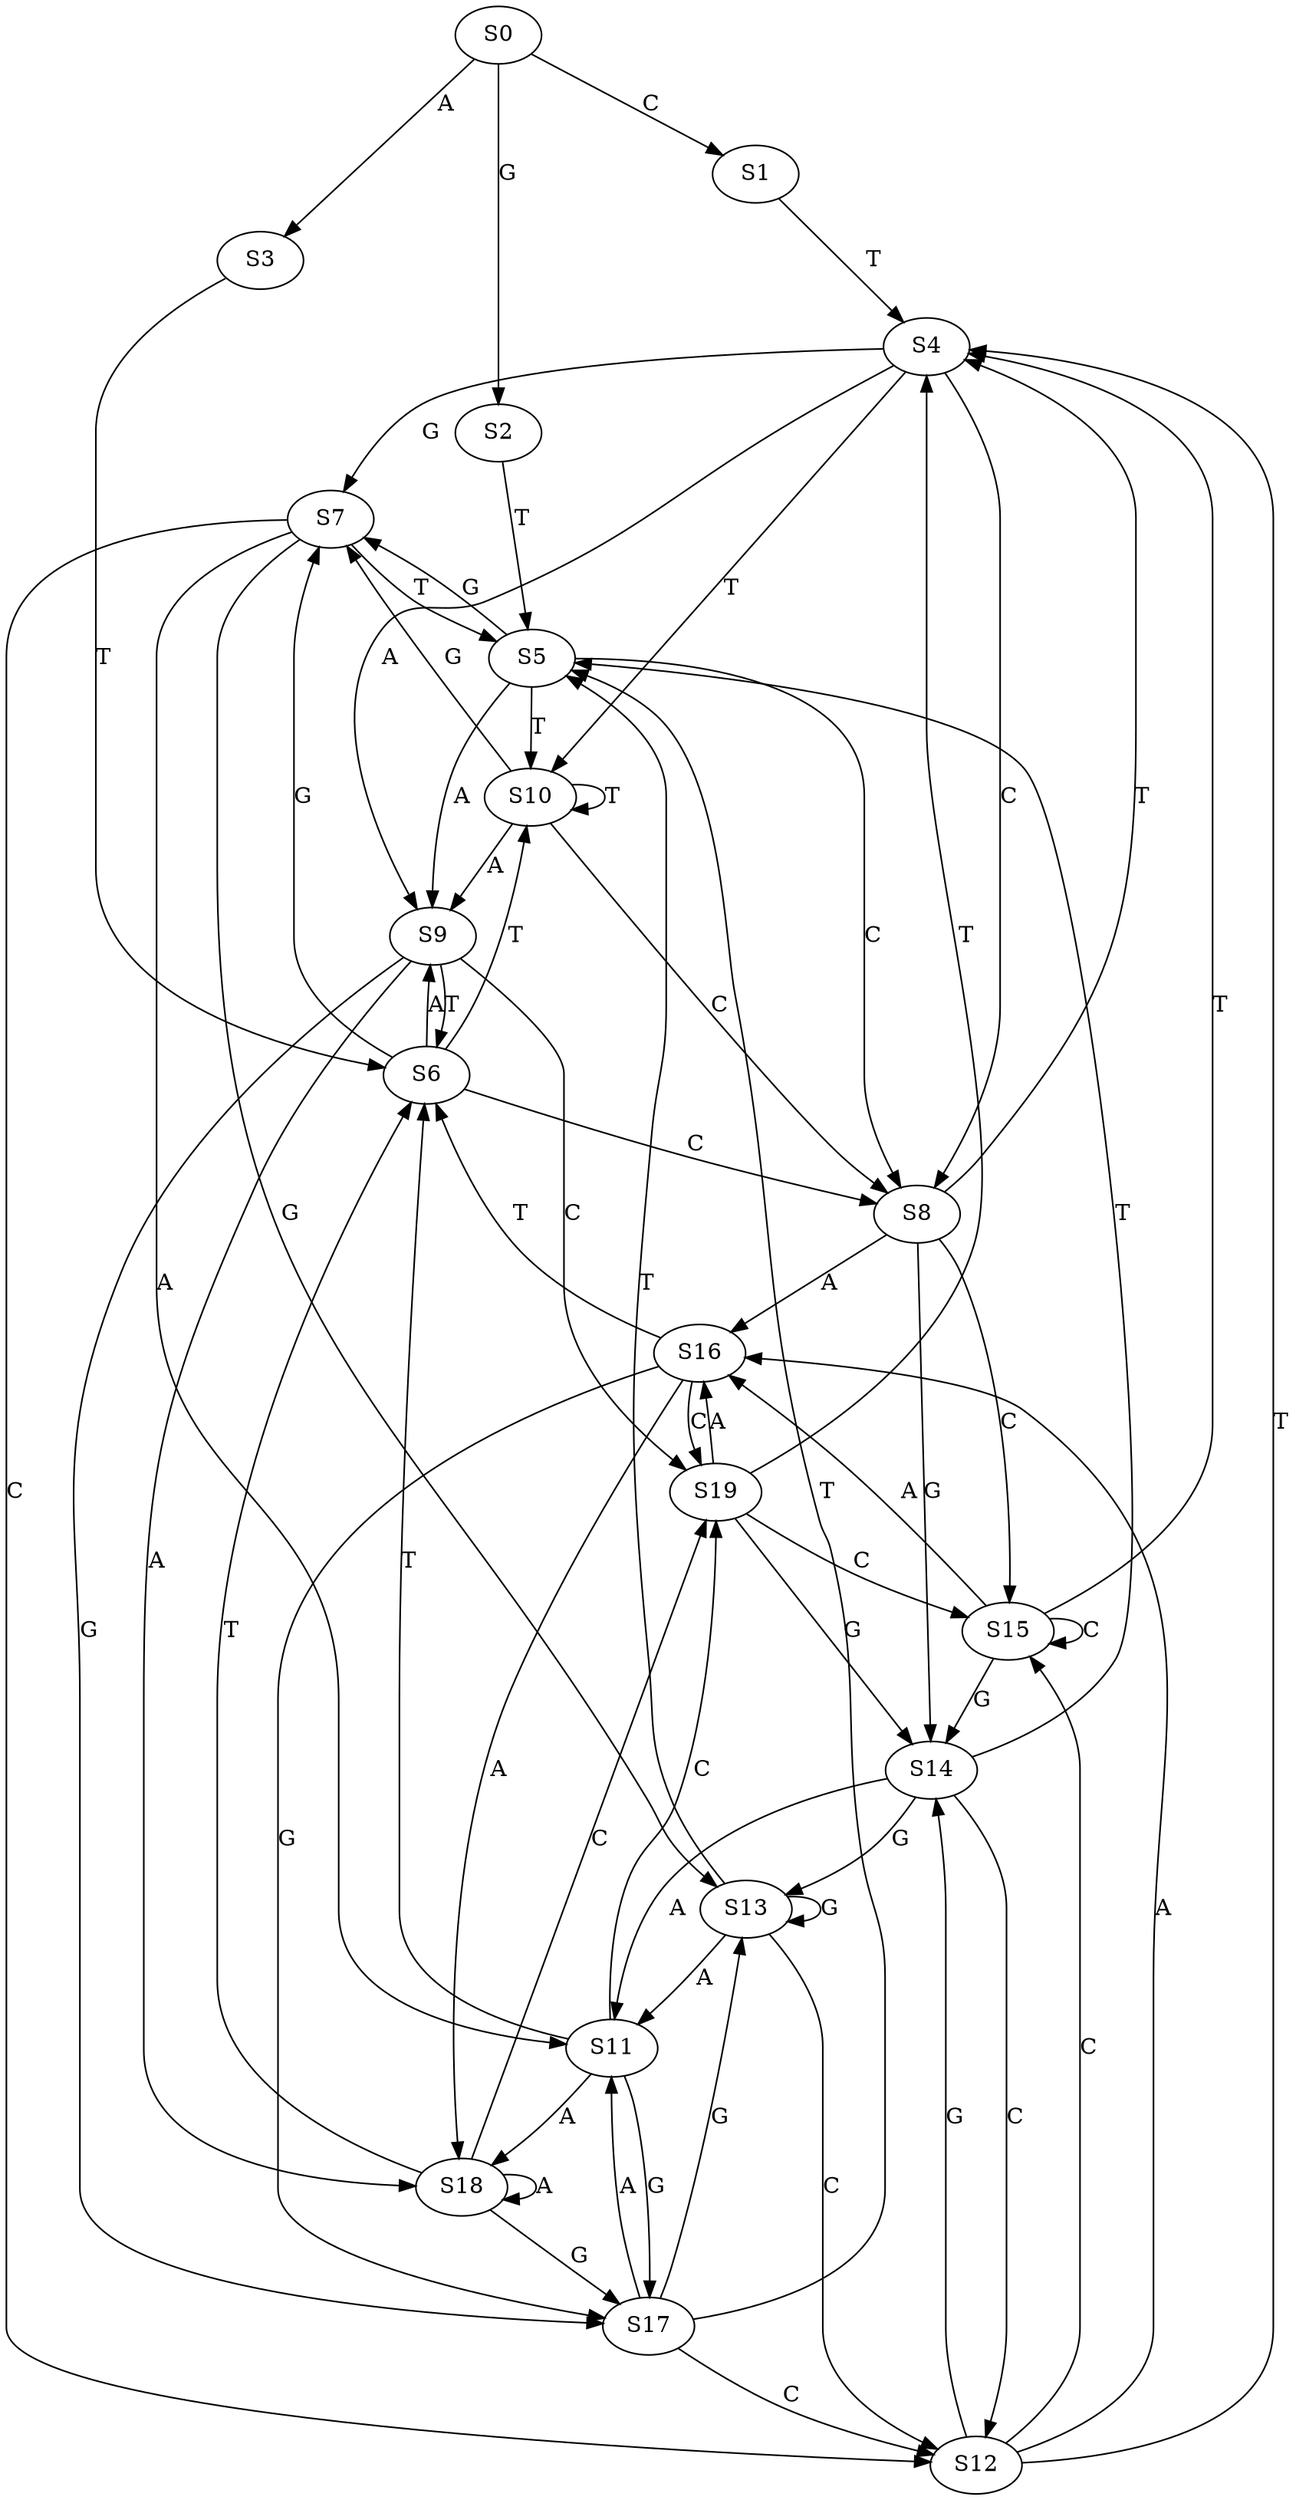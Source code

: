 strict digraph  {
	S0 -> S1 [ label = C ];
	S0 -> S2 [ label = G ];
	S0 -> S3 [ label = A ];
	S1 -> S4 [ label = T ];
	S2 -> S5 [ label = T ];
	S3 -> S6 [ label = T ];
	S4 -> S7 [ label = G ];
	S4 -> S8 [ label = C ];
	S4 -> S9 [ label = A ];
	S4 -> S10 [ label = T ];
	S5 -> S9 [ label = A ];
	S5 -> S8 [ label = C ];
	S5 -> S7 [ label = G ];
	S5 -> S10 [ label = T ];
	S6 -> S9 [ label = A ];
	S6 -> S8 [ label = C ];
	S6 -> S10 [ label = T ];
	S6 -> S7 [ label = G ];
	S7 -> S11 [ label = A ];
	S7 -> S5 [ label = T ];
	S7 -> S12 [ label = C ];
	S7 -> S13 [ label = G ];
	S8 -> S4 [ label = T ];
	S8 -> S14 [ label = G ];
	S8 -> S15 [ label = C ];
	S8 -> S16 [ label = A ];
	S9 -> S17 [ label = G ];
	S9 -> S6 [ label = T ];
	S9 -> S18 [ label = A ];
	S9 -> S19 [ label = C ];
	S10 -> S8 [ label = C ];
	S10 -> S7 [ label = G ];
	S10 -> S10 [ label = T ];
	S10 -> S9 [ label = A ];
	S11 -> S17 [ label = G ];
	S11 -> S18 [ label = A ];
	S11 -> S19 [ label = C ];
	S11 -> S6 [ label = T ];
	S12 -> S15 [ label = C ];
	S12 -> S4 [ label = T ];
	S12 -> S14 [ label = G ];
	S12 -> S16 [ label = A ];
	S13 -> S11 [ label = A ];
	S13 -> S5 [ label = T ];
	S13 -> S13 [ label = G ];
	S13 -> S12 [ label = C ];
	S14 -> S13 [ label = G ];
	S14 -> S5 [ label = T ];
	S14 -> S11 [ label = A ];
	S14 -> S12 [ label = C ];
	S15 -> S14 [ label = G ];
	S15 -> S15 [ label = C ];
	S15 -> S16 [ label = A ];
	S15 -> S4 [ label = T ];
	S16 -> S17 [ label = G ];
	S16 -> S6 [ label = T ];
	S16 -> S19 [ label = C ];
	S16 -> S18 [ label = A ];
	S17 -> S5 [ label = T ];
	S17 -> S13 [ label = G ];
	S17 -> S11 [ label = A ];
	S17 -> S12 [ label = C ];
	S18 -> S6 [ label = T ];
	S18 -> S19 [ label = C ];
	S18 -> S17 [ label = G ];
	S18 -> S18 [ label = A ];
	S19 -> S16 [ label = A ];
	S19 -> S4 [ label = T ];
	S19 -> S15 [ label = C ];
	S19 -> S14 [ label = G ];
}
